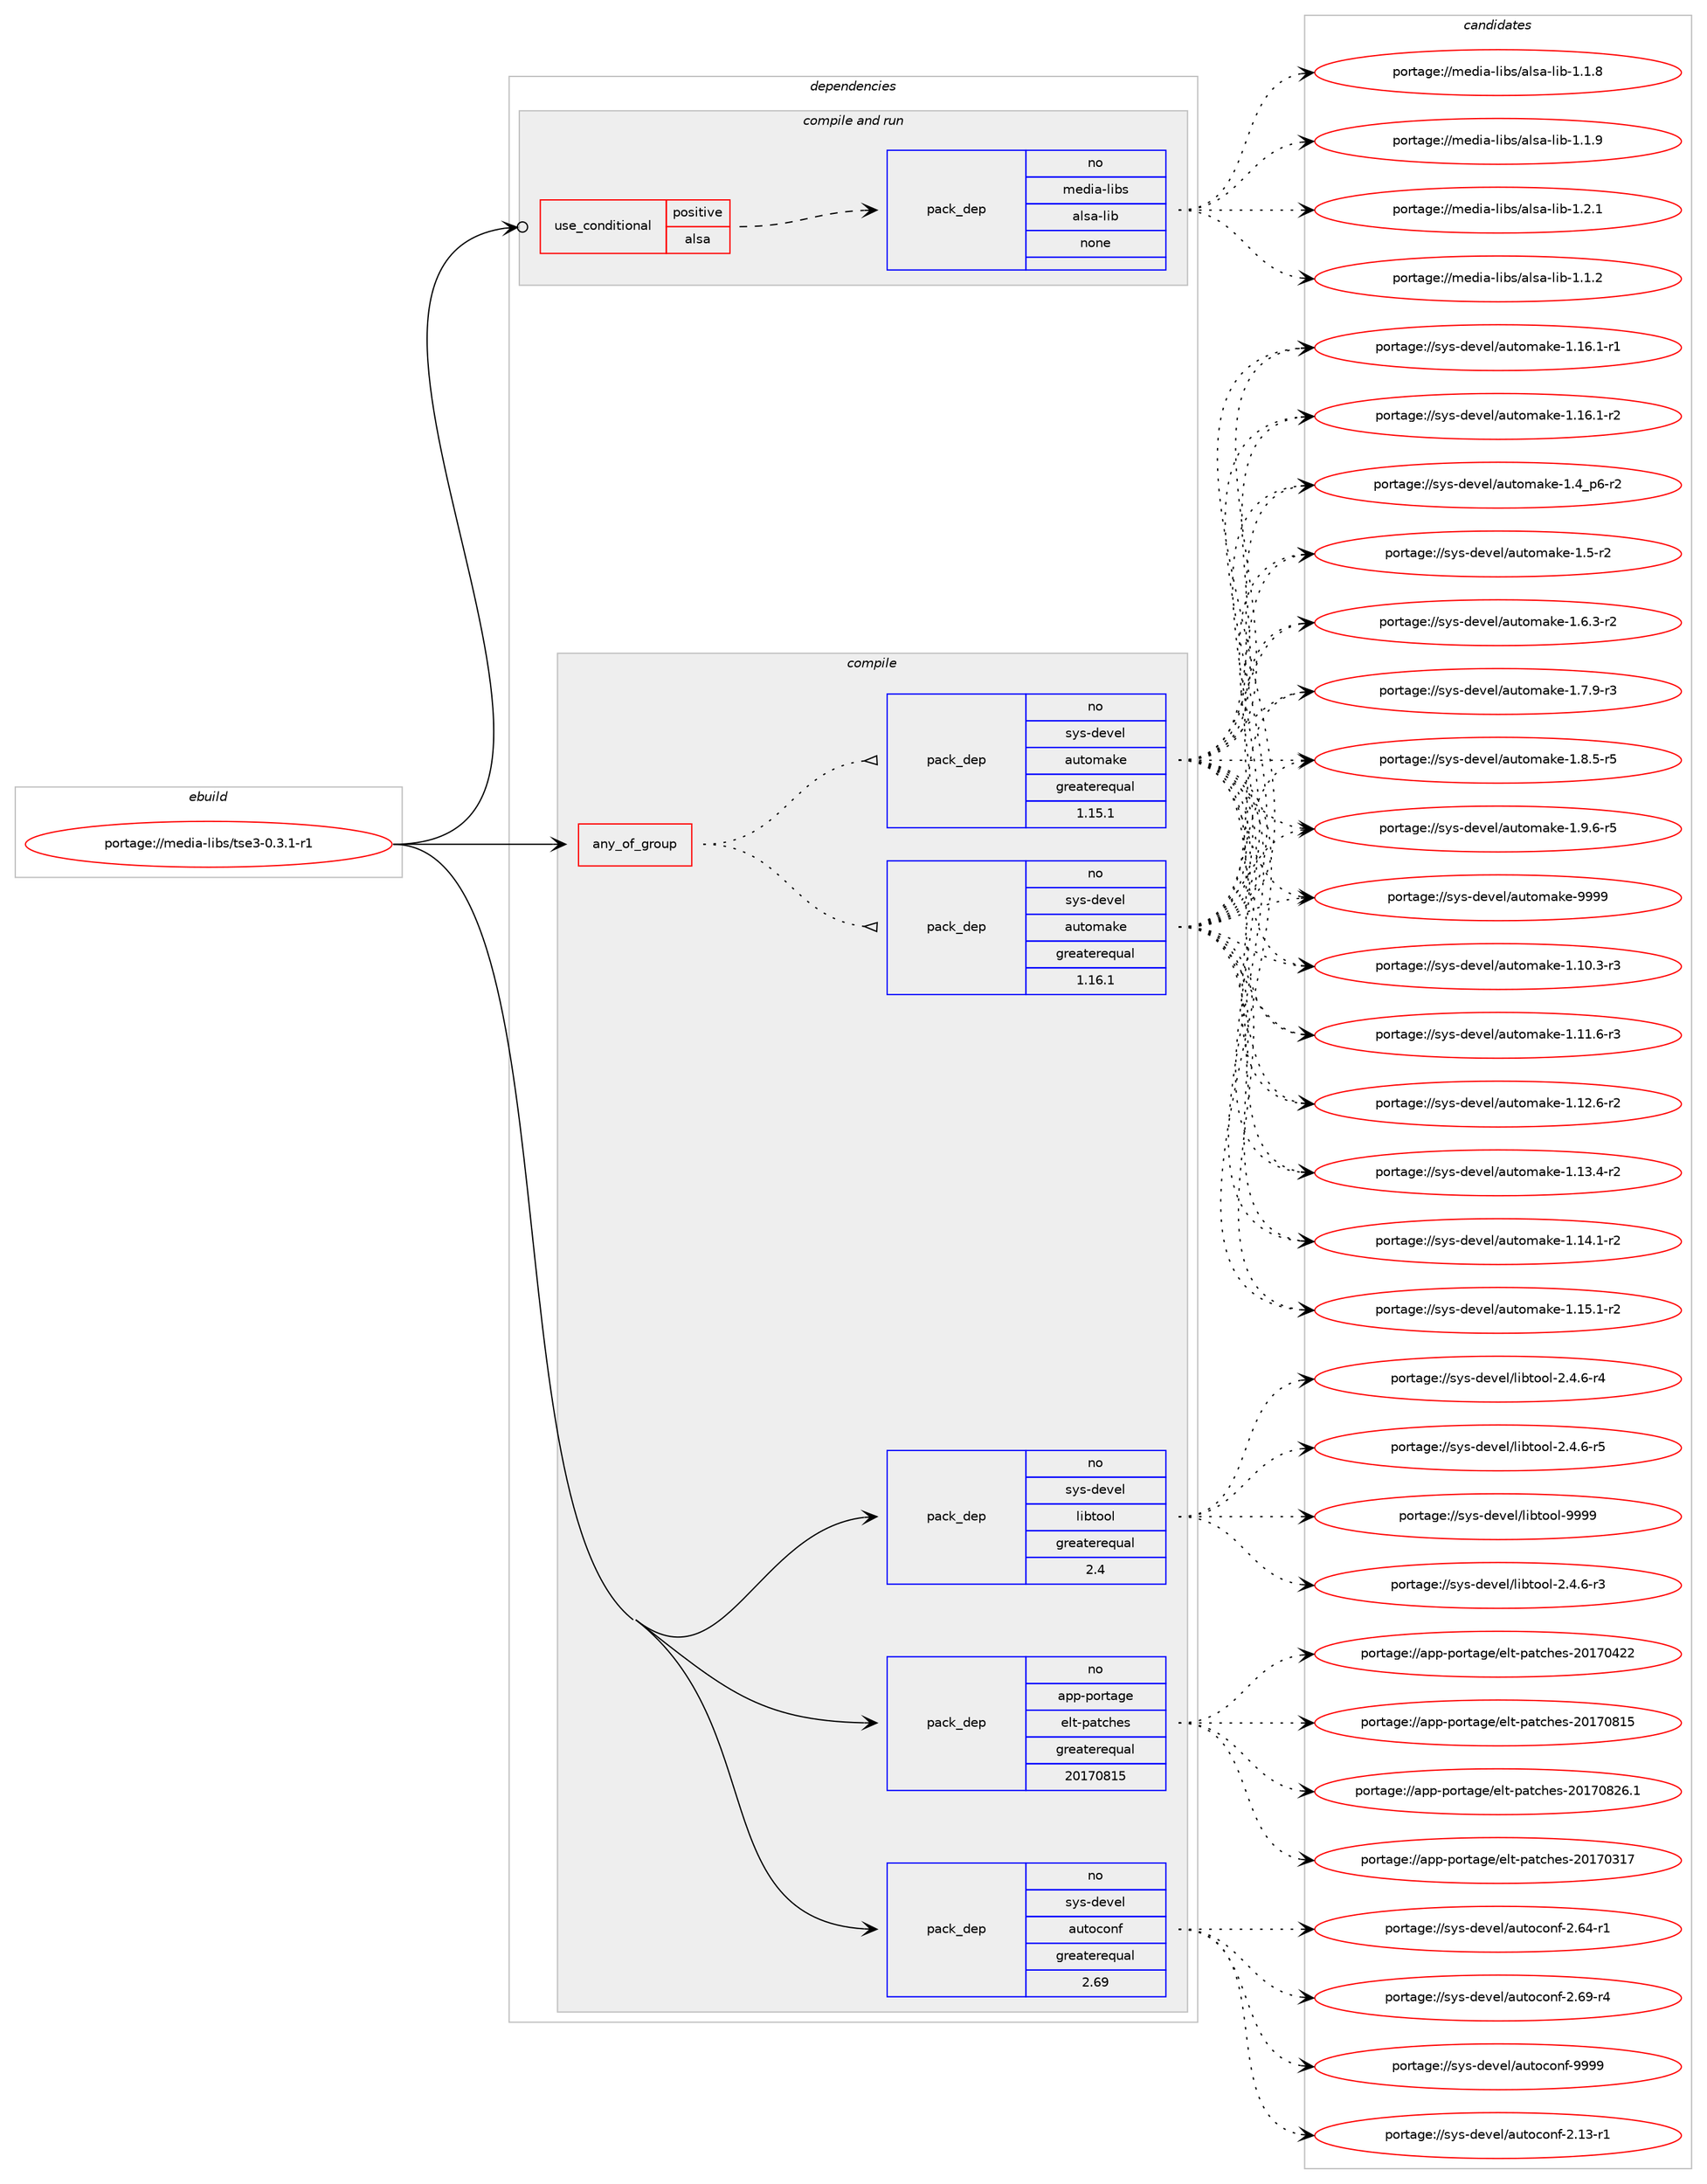 digraph prolog {

# *************
# Graph options
# *************

newrank=true;
concentrate=true;
compound=true;
graph [rankdir=LR,fontname=Helvetica,fontsize=10,ranksep=1.5];#, ranksep=2.5, nodesep=0.2];
edge  [arrowhead=vee];
node  [fontname=Helvetica,fontsize=10];

# **********
# The ebuild
# **********

subgraph cluster_leftcol {
color=gray;
rank=same;
label=<<i>ebuild</i>>;
id [label="portage://media-libs/tse3-0.3.1-r1", color=red, width=4, href="../media-libs/tse3-0.3.1-r1.svg"];
}

# ****************
# The dependencies
# ****************

subgraph cluster_midcol {
color=gray;
label=<<i>dependencies</i>>;
subgraph cluster_compile {
fillcolor="#eeeeee";
style=filled;
label=<<i>compile</i>>;
subgraph any5212 {
dependency324694 [label=<<TABLE BORDER="0" CELLBORDER="1" CELLSPACING="0" CELLPADDING="4"><TR><TD CELLPADDING="10">any_of_group</TD></TR></TABLE>>, shape=none, color=red];subgraph pack238168 {
dependency324695 [label=<<TABLE BORDER="0" CELLBORDER="1" CELLSPACING="0" CELLPADDING="4" WIDTH="220"><TR><TD ROWSPAN="6" CELLPADDING="30">pack_dep</TD></TR><TR><TD WIDTH="110">no</TD></TR><TR><TD>sys-devel</TD></TR><TR><TD>automake</TD></TR><TR><TD>greaterequal</TD></TR><TR><TD>1.16.1</TD></TR></TABLE>>, shape=none, color=blue];
}
dependency324694:e -> dependency324695:w [weight=20,style="dotted",arrowhead="oinv"];
subgraph pack238169 {
dependency324696 [label=<<TABLE BORDER="0" CELLBORDER="1" CELLSPACING="0" CELLPADDING="4" WIDTH="220"><TR><TD ROWSPAN="6" CELLPADDING="30">pack_dep</TD></TR><TR><TD WIDTH="110">no</TD></TR><TR><TD>sys-devel</TD></TR><TR><TD>automake</TD></TR><TR><TD>greaterequal</TD></TR><TR><TD>1.15.1</TD></TR></TABLE>>, shape=none, color=blue];
}
dependency324694:e -> dependency324696:w [weight=20,style="dotted",arrowhead="oinv"];
}
id:e -> dependency324694:w [weight=20,style="solid",arrowhead="vee"];
subgraph pack238170 {
dependency324697 [label=<<TABLE BORDER="0" CELLBORDER="1" CELLSPACING="0" CELLPADDING="4" WIDTH="220"><TR><TD ROWSPAN="6" CELLPADDING="30">pack_dep</TD></TR><TR><TD WIDTH="110">no</TD></TR><TR><TD>app-portage</TD></TR><TR><TD>elt-patches</TD></TR><TR><TD>greaterequal</TD></TR><TR><TD>20170815</TD></TR></TABLE>>, shape=none, color=blue];
}
id:e -> dependency324697:w [weight=20,style="solid",arrowhead="vee"];
subgraph pack238171 {
dependency324698 [label=<<TABLE BORDER="0" CELLBORDER="1" CELLSPACING="0" CELLPADDING="4" WIDTH="220"><TR><TD ROWSPAN="6" CELLPADDING="30">pack_dep</TD></TR><TR><TD WIDTH="110">no</TD></TR><TR><TD>sys-devel</TD></TR><TR><TD>autoconf</TD></TR><TR><TD>greaterequal</TD></TR><TR><TD>2.69</TD></TR></TABLE>>, shape=none, color=blue];
}
id:e -> dependency324698:w [weight=20,style="solid",arrowhead="vee"];
subgraph pack238172 {
dependency324699 [label=<<TABLE BORDER="0" CELLBORDER="1" CELLSPACING="0" CELLPADDING="4" WIDTH="220"><TR><TD ROWSPAN="6" CELLPADDING="30">pack_dep</TD></TR><TR><TD WIDTH="110">no</TD></TR><TR><TD>sys-devel</TD></TR><TR><TD>libtool</TD></TR><TR><TD>greaterequal</TD></TR><TR><TD>2.4</TD></TR></TABLE>>, shape=none, color=blue];
}
id:e -> dependency324699:w [weight=20,style="solid",arrowhead="vee"];
}
subgraph cluster_compileandrun {
fillcolor="#eeeeee";
style=filled;
label=<<i>compile and run</i>>;
subgraph cond81176 {
dependency324700 [label=<<TABLE BORDER="0" CELLBORDER="1" CELLSPACING="0" CELLPADDING="4"><TR><TD ROWSPAN="3" CELLPADDING="10">use_conditional</TD></TR><TR><TD>positive</TD></TR><TR><TD>alsa</TD></TR></TABLE>>, shape=none, color=red];
subgraph pack238173 {
dependency324701 [label=<<TABLE BORDER="0" CELLBORDER="1" CELLSPACING="0" CELLPADDING="4" WIDTH="220"><TR><TD ROWSPAN="6" CELLPADDING="30">pack_dep</TD></TR><TR><TD WIDTH="110">no</TD></TR><TR><TD>media-libs</TD></TR><TR><TD>alsa-lib</TD></TR><TR><TD>none</TD></TR><TR><TD></TD></TR></TABLE>>, shape=none, color=blue];
}
dependency324700:e -> dependency324701:w [weight=20,style="dashed",arrowhead="vee"];
}
id:e -> dependency324700:w [weight=20,style="solid",arrowhead="odotvee"];
}
subgraph cluster_run {
fillcolor="#eeeeee";
style=filled;
label=<<i>run</i>>;
}
}

# **************
# The candidates
# **************

subgraph cluster_choices {
rank=same;
color=gray;
label=<<i>candidates</i>>;

subgraph choice238168 {
color=black;
nodesep=1;
choiceportage11512111545100101118101108479711711611110997107101454946494846514511451 [label="portage://sys-devel/automake-1.10.3-r3", color=red, width=4,href="../sys-devel/automake-1.10.3-r3.svg"];
choiceportage11512111545100101118101108479711711611110997107101454946494946544511451 [label="portage://sys-devel/automake-1.11.6-r3", color=red, width=4,href="../sys-devel/automake-1.11.6-r3.svg"];
choiceportage11512111545100101118101108479711711611110997107101454946495046544511450 [label="portage://sys-devel/automake-1.12.6-r2", color=red, width=4,href="../sys-devel/automake-1.12.6-r2.svg"];
choiceportage11512111545100101118101108479711711611110997107101454946495146524511450 [label="portage://sys-devel/automake-1.13.4-r2", color=red, width=4,href="../sys-devel/automake-1.13.4-r2.svg"];
choiceportage11512111545100101118101108479711711611110997107101454946495246494511450 [label="portage://sys-devel/automake-1.14.1-r2", color=red, width=4,href="../sys-devel/automake-1.14.1-r2.svg"];
choiceportage11512111545100101118101108479711711611110997107101454946495346494511450 [label="portage://sys-devel/automake-1.15.1-r2", color=red, width=4,href="../sys-devel/automake-1.15.1-r2.svg"];
choiceportage11512111545100101118101108479711711611110997107101454946495446494511449 [label="portage://sys-devel/automake-1.16.1-r1", color=red, width=4,href="../sys-devel/automake-1.16.1-r1.svg"];
choiceportage11512111545100101118101108479711711611110997107101454946495446494511450 [label="portage://sys-devel/automake-1.16.1-r2", color=red, width=4,href="../sys-devel/automake-1.16.1-r2.svg"];
choiceportage115121115451001011181011084797117116111109971071014549465295112544511450 [label="portage://sys-devel/automake-1.4_p6-r2", color=red, width=4,href="../sys-devel/automake-1.4_p6-r2.svg"];
choiceportage11512111545100101118101108479711711611110997107101454946534511450 [label="portage://sys-devel/automake-1.5-r2", color=red, width=4,href="../sys-devel/automake-1.5-r2.svg"];
choiceportage115121115451001011181011084797117116111109971071014549465446514511450 [label="portage://sys-devel/automake-1.6.3-r2", color=red, width=4,href="../sys-devel/automake-1.6.3-r2.svg"];
choiceportage115121115451001011181011084797117116111109971071014549465546574511451 [label="portage://sys-devel/automake-1.7.9-r3", color=red, width=4,href="../sys-devel/automake-1.7.9-r3.svg"];
choiceportage115121115451001011181011084797117116111109971071014549465646534511453 [label="portage://sys-devel/automake-1.8.5-r5", color=red, width=4,href="../sys-devel/automake-1.8.5-r5.svg"];
choiceportage115121115451001011181011084797117116111109971071014549465746544511453 [label="portage://sys-devel/automake-1.9.6-r5", color=red, width=4,href="../sys-devel/automake-1.9.6-r5.svg"];
choiceportage115121115451001011181011084797117116111109971071014557575757 [label="portage://sys-devel/automake-9999", color=red, width=4,href="../sys-devel/automake-9999.svg"];
dependency324695:e -> choiceportage11512111545100101118101108479711711611110997107101454946494846514511451:w [style=dotted,weight="100"];
dependency324695:e -> choiceportage11512111545100101118101108479711711611110997107101454946494946544511451:w [style=dotted,weight="100"];
dependency324695:e -> choiceportage11512111545100101118101108479711711611110997107101454946495046544511450:w [style=dotted,weight="100"];
dependency324695:e -> choiceportage11512111545100101118101108479711711611110997107101454946495146524511450:w [style=dotted,weight="100"];
dependency324695:e -> choiceportage11512111545100101118101108479711711611110997107101454946495246494511450:w [style=dotted,weight="100"];
dependency324695:e -> choiceportage11512111545100101118101108479711711611110997107101454946495346494511450:w [style=dotted,weight="100"];
dependency324695:e -> choiceportage11512111545100101118101108479711711611110997107101454946495446494511449:w [style=dotted,weight="100"];
dependency324695:e -> choiceportage11512111545100101118101108479711711611110997107101454946495446494511450:w [style=dotted,weight="100"];
dependency324695:e -> choiceportage115121115451001011181011084797117116111109971071014549465295112544511450:w [style=dotted,weight="100"];
dependency324695:e -> choiceportage11512111545100101118101108479711711611110997107101454946534511450:w [style=dotted,weight="100"];
dependency324695:e -> choiceportage115121115451001011181011084797117116111109971071014549465446514511450:w [style=dotted,weight="100"];
dependency324695:e -> choiceportage115121115451001011181011084797117116111109971071014549465546574511451:w [style=dotted,weight="100"];
dependency324695:e -> choiceportage115121115451001011181011084797117116111109971071014549465646534511453:w [style=dotted,weight="100"];
dependency324695:e -> choiceportage115121115451001011181011084797117116111109971071014549465746544511453:w [style=dotted,weight="100"];
dependency324695:e -> choiceportage115121115451001011181011084797117116111109971071014557575757:w [style=dotted,weight="100"];
}
subgraph choice238169 {
color=black;
nodesep=1;
choiceportage11512111545100101118101108479711711611110997107101454946494846514511451 [label="portage://sys-devel/automake-1.10.3-r3", color=red, width=4,href="../sys-devel/automake-1.10.3-r3.svg"];
choiceportage11512111545100101118101108479711711611110997107101454946494946544511451 [label="portage://sys-devel/automake-1.11.6-r3", color=red, width=4,href="../sys-devel/automake-1.11.6-r3.svg"];
choiceportage11512111545100101118101108479711711611110997107101454946495046544511450 [label="portage://sys-devel/automake-1.12.6-r2", color=red, width=4,href="../sys-devel/automake-1.12.6-r2.svg"];
choiceportage11512111545100101118101108479711711611110997107101454946495146524511450 [label="portage://sys-devel/automake-1.13.4-r2", color=red, width=4,href="../sys-devel/automake-1.13.4-r2.svg"];
choiceportage11512111545100101118101108479711711611110997107101454946495246494511450 [label="portage://sys-devel/automake-1.14.1-r2", color=red, width=4,href="../sys-devel/automake-1.14.1-r2.svg"];
choiceportage11512111545100101118101108479711711611110997107101454946495346494511450 [label="portage://sys-devel/automake-1.15.1-r2", color=red, width=4,href="../sys-devel/automake-1.15.1-r2.svg"];
choiceportage11512111545100101118101108479711711611110997107101454946495446494511449 [label="portage://sys-devel/automake-1.16.1-r1", color=red, width=4,href="../sys-devel/automake-1.16.1-r1.svg"];
choiceportage11512111545100101118101108479711711611110997107101454946495446494511450 [label="portage://sys-devel/automake-1.16.1-r2", color=red, width=4,href="../sys-devel/automake-1.16.1-r2.svg"];
choiceportage115121115451001011181011084797117116111109971071014549465295112544511450 [label="portage://sys-devel/automake-1.4_p6-r2", color=red, width=4,href="../sys-devel/automake-1.4_p6-r2.svg"];
choiceportage11512111545100101118101108479711711611110997107101454946534511450 [label="portage://sys-devel/automake-1.5-r2", color=red, width=4,href="../sys-devel/automake-1.5-r2.svg"];
choiceportage115121115451001011181011084797117116111109971071014549465446514511450 [label="portage://sys-devel/automake-1.6.3-r2", color=red, width=4,href="../sys-devel/automake-1.6.3-r2.svg"];
choiceportage115121115451001011181011084797117116111109971071014549465546574511451 [label="portage://sys-devel/automake-1.7.9-r3", color=red, width=4,href="../sys-devel/automake-1.7.9-r3.svg"];
choiceportage115121115451001011181011084797117116111109971071014549465646534511453 [label="portage://sys-devel/automake-1.8.5-r5", color=red, width=4,href="../sys-devel/automake-1.8.5-r5.svg"];
choiceportage115121115451001011181011084797117116111109971071014549465746544511453 [label="portage://sys-devel/automake-1.9.6-r5", color=red, width=4,href="../sys-devel/automake-1.9.6-r5.svg"];
choiceportage115121115451001011181011084797117116111109971071014557575757 [label="portage://sys-devel/automake-9999", color=red, width=4,href="../sys-devel/automake-9999.svg"];
dependency324696:e -> choiceportage11512111545100101118101108479711711611110997107101454946494846514511451:w [style=dotted,weight="100"];
dependency324696:e -> choiceportage11512111545100101118101108479711711611110997107101454946494946544511451:w [style=dotted,weight="100"];
dependency324696:e -> choiceportage11512111545100101118101108479711711611110997107101454946495046544511450:w [style=dotted,weight="100"];
dependency324696:e -> choiceportage11512111545100101118101108479711711611110997107101454946495146524511450:w [style=dotted,weight="100"];
dependency324696:e -> choiceportage11512111545100101118101108479711711611110997107101454946495246494511450:w [style=dotted,weight="100"];
dependency324696:e -> choiceportage11512111545100101118101108479711711611110997107101454946495346494511450:w [style=dotted,weight="100"];
dependency324696:e -> choiceportage11512111545100101118101108479711711611110997107101454946495446494511449:w [style=dotted,weight="100"];
dependency324696:e -> choiceportage11512111545100101118101108479711711611110997107101454946495446494511450:w [style=dotted,weight="100"];
dependency324696:e -> choiceportage115121115451001011181011084797117116111109971071014549465295112544511450:w [style=dotted,weight="100"];
dependency324696:e -> choiceportage11512111545100101118101108479711711611110997107101454946534511450:w [style=dotted,weight="100"];
dependency324696:e -> choiceportage115121115451001011181011084797117116111109971071014549465446514511450:w [style=dotted,weight="100"];
dependency324696:e -> choiceportage115121115451001011181011084797117116111109971071014549465546574511451:w [style=dotted,weight="100"];
dependency324696:e -> choiceportage115121115451001011181011084797117116111109971071014549465646534511453:w [style=dotted,weight="100"];
dependency324696:e -> choiceportage115121115451001011181011084797117116111109971071014549465746544511453:w [style=dotted,weight="100"];
dependency324696:e -> choiceportage115121115451001011181011084797117116111109971071014557575757:w [style=dotted,weight="100"];
}
subgraph choice238170 {
color=black;
nodesep=1;
choiceportage97112112451121111141169710310147101108116451129711699104101115455048495548514955 [label="portage://app-portage/elt-patches-20170317", color=red, width=4,href="../app-portage/elt-patches-20170317.svg"];
choiceportage97112112451121111141169710310147101108116451129711699104101115455048495548525050 [label="portage://app-portage/elt-patches-20170422", color=red, width=4,href="../app-portage/elt-patches-20170422.svg"];
choiceportage97112112451121111141169710310147101108116451129711699104101115455048495548564953 [label="portage://app-portage/elt-patches-20170815", color=red, width=4,href="../app-portage/elt-patches-20170815.svg"];
choiceportage971121124511211111411697103101471011081164511297116991041011154550484955485650544649 [label="portage://app-portage/elt-patches-20170826.1", color=red, width=4,href="../app-portage/elt-patches-20170826.1.svg"];
dependency324697:e -> choiceportage97112112451121111141169710310147101108116451129711699104101115455048495548514955:w [style=dotted,weight="100"];
dependency324697:e -> choiceportage97112112451121111141169710310147101108116451129711699104101115455048495548525050:w [style=dotted,weight="100"];
dependency324697:e -> choiceportage97112112451121111141169710310147101108116451129711699104101115455048495548564953:w [style=dotted,weight="100"];
dependency324697:e -> choiceportage971121124511211111411697103101471011081164511297116991041011154550484955485650544649:w [style=dotted,weight="100"];
}
subgraph choice238171 {
color=black;
nodesep=1;
choiceportage1151211154510010111810110847971171161119911111010245504649514511449 [label="portage://sys-devel/autoconf-2.13-r1", color=red, width=4,href="../sys-devel/autoconf-2.13-r1.svg"];
choiceportage1151211154510010111810110847971171161119911111010245504654524511449 [label="portage://sys-devel/autoconf-2.64-r1", color=red, width=4,href="../sys-devel/autoconf-2.64-r1.svg"];
choiceportage1151211154510010111810110847971171161119911111010245504654574511452 [label="portage://sys-devel/autoconf-2.69-r4", color=red, width=4,href="../sys-devel/autoconf-2.69-r4.svg"];
choiceportage115121115451001011181011084797117116111991111101024557575757 [label="portage://sys-devel/autoconf-9999", color=red, width=4,href="../sys-devel/autoconf-9999.svg"];
dependency324698:e -> choiceportage1151211154510010111810110847971171161119911111010245504649514511449:w [style=dotted,weight="100"];
dependency324698:e -> choiceportage1151211154510010111810110847971171161119911111010245504654524511449:w [style=dotted,weight="100"];
dependency324698:e -> choiceportage1151211154510010111810110847971171161119911111010245504654574511452:w [style=dotted,weight="100"];
dependency324698:e -> choiceportage115121115451001011181011084797117116111991111101024557575757:w [style=dotted,weight="100"];
}
subgraph choice238172 {
color=black;
nodesep=1;
choiceportage1151211154510010111810110847108105981161111111084550465246544511451 [label="portage://sys-devel/libtool-2.4.6-r3", color=red, width=4,href="../sys-devel/libtool-2.4.6-r3.svg"];
choiceportage1151211154510010111810110847108105981161111111084550465246544511452 [label="portage://sys-devel/libtool-2.4.6-r4", color=red, width=4,href="../sys-devel/libtool-2.4.6-r4.svg"];
choiceportage1151211154510010111810110847108105981161111111084550465246544511453 [label="portage://sys-devel/libtool-2.4.6-r5", color=red, width=4,href="../sys-devel/libtool-2.4.6-r5.svg"];
choiceportage1151211154510010111810110847108105981161111111084557575757 [label="portage://sys-devel/libtool-9999", color=red, width=4,href="../sys-devel/libtool-9999.svg"];
dependency324699:e -> choiceportage1151211154510010111810110847108105981161111111084550465246544511451:w [style=dotted,weight="100"];
dependency324699:e -> choiceportage1151211154510010111810110847108105981161111111084550465246544511452:w [style=dotted,weight="100"];
dependency324699:e -> choiceportage1151211154510010111810110847108105981161111111084550465246544511453:w [style=dotted,weight="100"];
dependency324699:e -> choiceportage1151211154510010111810110847108105981161111111084557575757:w [style=dotted,weight="100"];
}
subgraph choice238173 {
color=black;
nodesep=1;
choiceportage1091011001059745108105981154797108115974510810598454946494650 [label="portage://media-libs/alsa-lib-1.1.2", color=red, width=4,href="../media-libs/alsa-lib-1.1.2.svg"];
choiceportage1091011001059745108105981154797108115974510810598454946494656 [label="portage://media-libs/alsa-lib-1.1.8", color=red, width=4,href="../media-libs/alsa-lib-1.1.8.svg"];
choiceportage1091011001059745108105981154797108115974510810598454946494657 [label="portage://media-libs/alsa-lib-1.1.9", color=red, width=4,href="../media-libs/alsa-lib-1.1.9.svg"];
choiceportage1091011001059745108105981154797108115974510810598454946504649 [label="portage://media-libs/alsa-lib-1.2.1", color=red, width=4,href="../media-libs/alsa-lib-1.2.1.svg"];
dependency324701:e -> choiceportage1091011001059745108105981154797108115974510810598454946494650:w [style=dotted,weight="100"];
dependency324701:e -> choiceportage1091011001059745108105981154797108115974510810598454946494656:w [style=dotted,weight="100"];
dependency324701:e -> choiceportage1091011001059745108105981154797108115974510810598454946494657:w [style=dotted,weight="100"];
dependency324701:e -> choiceportage1091011001059745108105981154797108115974510810598454946504649:w [style=dotted,weight="100"];
}
}

}
